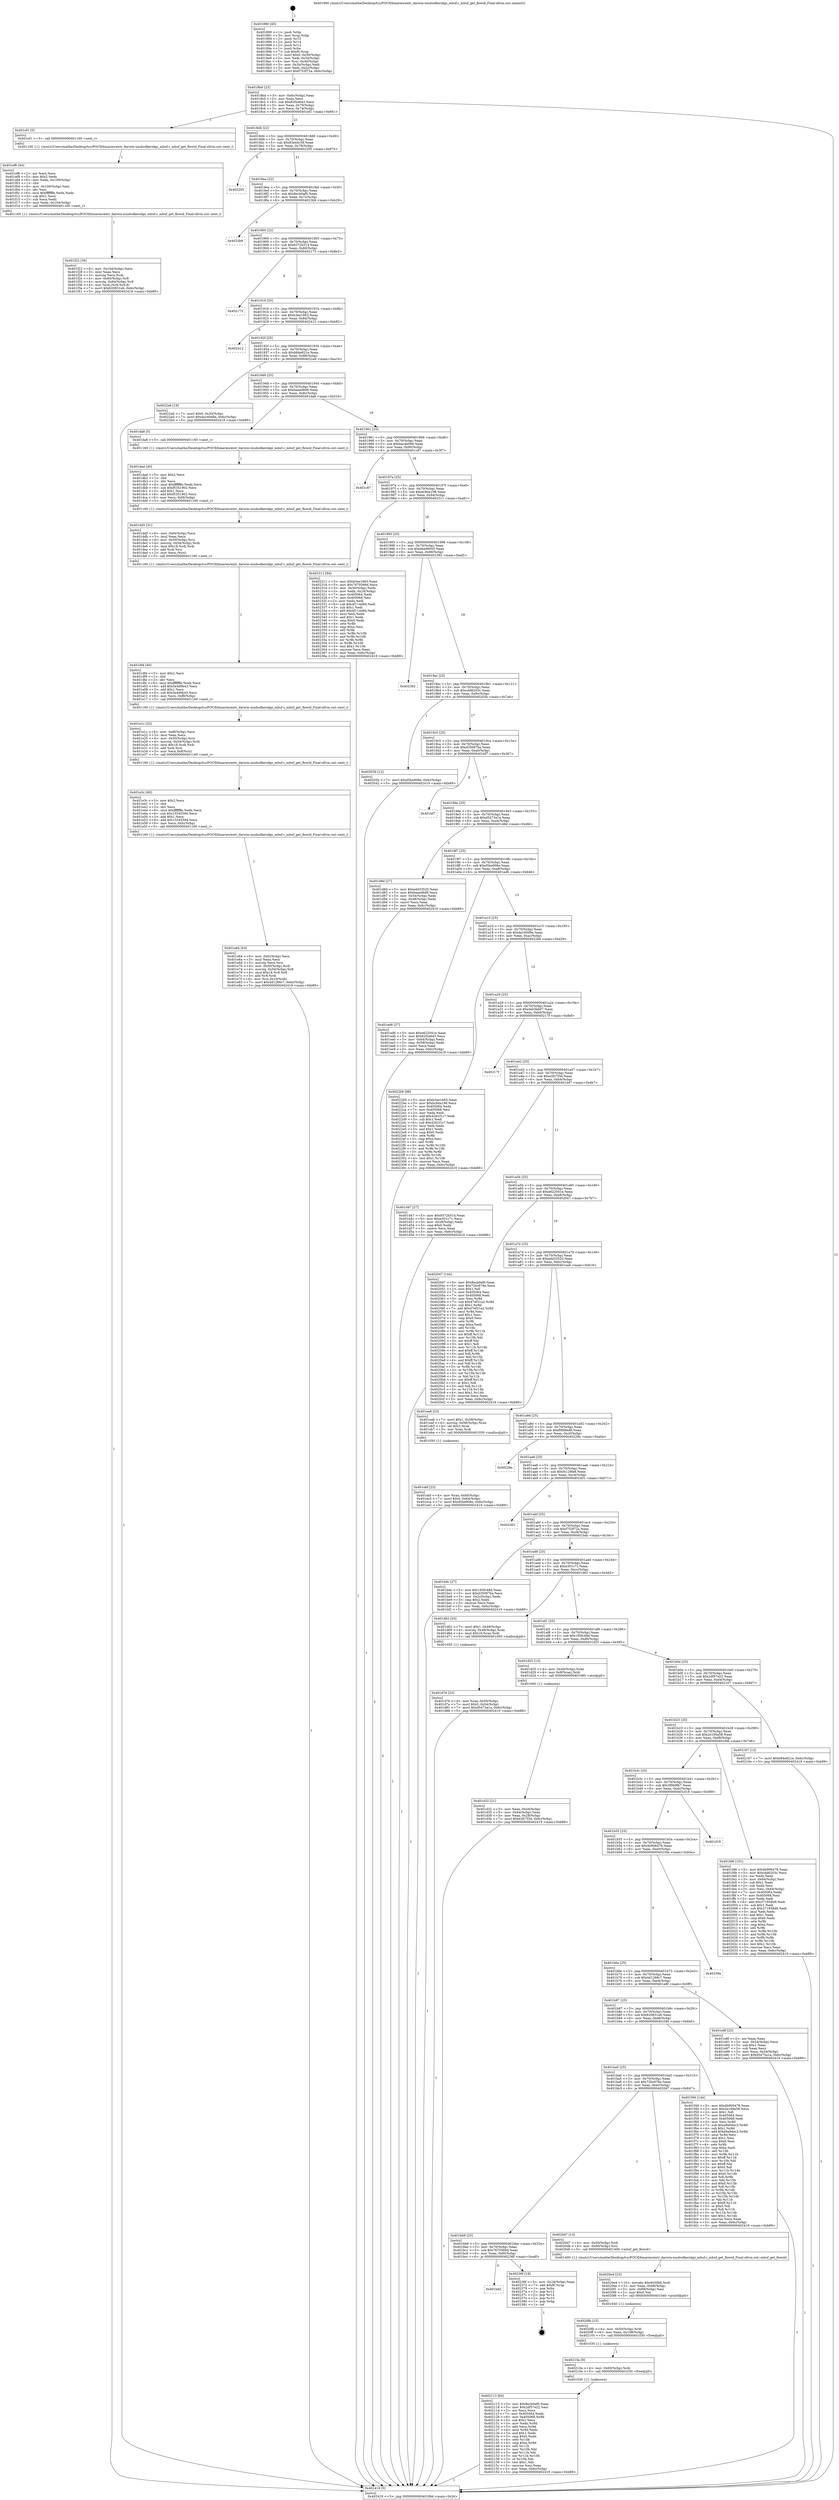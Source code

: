 digraph "0x401890" {
  label = "0x401890 (/mnt/c/Users/mathe/Desktop/tcc/POCII/binaries/extr_darwin-xnubsdkernkpi_mbuf.c_mbuf_get_flowid_Final-ollvm.out::main(0))"
  labelloc = "t"
  node[shape=record]

  Entry [label="",width=0.3,height=0.3,shape=circle,fillcolor=black,style=filled]
  "0x4018bd" [label="{
     0x4018bd [23]\l
     | [instrs]\l
     &nbsp;&nbsp;0x4018bd \<+3\>: mov -0x6c(%rbp),%eax\l
     &nbsp;&nbsp;0x4018c0 \<+2\>: mov %eax,%ecx\l
     &nbsp;&nbsp;0x4018c2 \<+6\>: sub $0x82f2e643,%ecx\l
     &nbsp;&nbsp;0x4018c8 \<+3\>: mov %eax,-0x70(%rbp)\l
     &nbsp;&nbsp;0x4018cb \<+3\>: mov %ecx,-0x74(%rbp)\l
     &nbsp;&nbsp;0x4018ce \<+6\>: je 0000000000401ef1 \<main+0x661\>\l
  }"]
  "0x401ef1" [label="{
     0x401ef1 [5]\l
     | [instrs]\l
     &nbsp;&nbsp;0x401ef1 \<+5\>: call 0000000000401160 \<next_i\>\l
     | [calls]\l
     &nbsp;&nbsp;0x401160 \{1\} (/mnt/c/Users/mathe/Desktop/tcc/POCII/binaries/extr_darwin-xnubsdkernkpi_mbuf.c_mbuf_get_flowid_Final-ollvm.out::next_i)\l
  }"]
  "0x4018d4" [label="{
     0x4018d4 [22]\l
     | [instrs]\l
     &nbsp;&nbsp;0x4018d4 \<+5\>: jmp 00000000004018d9 \<main+0x49\>\l
     &nbsp;&nbsp;0x4018d9 \<+3\>: mov -0x70(%rbp),%eax\l
     &nbsp;&nbsp;0x4018dc \<+5\>: sub $0x83e44c39,%eax\l
     &nbsp;&nbsp;0x4018e1 \<+3\>: mov %eax,-0x78(%rbp)\l
     &nbsp;&nbsp;0x4018e4 \<+6\>: je 0000000000402205 \<main+0x975\>\l
  }"]
  Exit [label="",width=0.3,height=0.3,shape=circle,fillcolor=black,style=filled,peripheries=2]
  "0x402205" [label="{
     0x402205\l
  }", style=dashed]
  "0x4018ea" [label="{
     0x4018ea [22]\l
     | [instrs]\l
     &nbsp;&nbsp;0x4018ea \<+5\>: jmp 00000000004018ef \<main+0x5f\>\l
     &nbsp;&nbsp;0x4018ef \<+3\>: mov -0x70(%rbp),%eax\l
     &nbsp;&nbsp;0x4018f2 \<+5\>: sub $0x8ecb0af0,%eax\l
     &nbsp;&nbsp;0x4018f7 \<+3\>: mov %eax,-0x7c(%rbp)\l
     &nbsp;&nbsp;0x4018fa \<+6\>: je 00000000004023b9 \<main+0xb29\>\l
  }"]
  "0x401bd2" [label="{
     0x401bd2\l
  }", style=dashed]
  "0x4023b9" [label="{
     0x4023b9\l
  }", style=dashed]
  "0x401900" [label="{
     0x401900 [22]\l
     | [instrs]\l
     &nbsp;&nbsp;0x401900 \<+5\>: jmp 0000000000401905 \<main+0x75\>\l
     &nbsp;&nbsp;0x401905 \<+3\>: mov -0x70(%rbp),%eax\l
     &nbsp;&nbsp;0x401908 \<+5\>: sub $0x9372b514,%eax\l
     &nbsp;&nbsp;0x40190d \<+3\>: mov %eax,-0x80(%rbp)\l
     &nbsp;&nbsp;0x401910 \<+6\>: je 0000000000402173 \<main+0x8e3\>\l
  }"]
  "0x40236f" [label="{
     0x40236f [19]\l
     | [instrs]\l
     &nbsp;&nbsp;0x40236f \<+3\>: mov -0x24(%rbp),%eax\l
     &nbsp;&nbsp;0x402372 \<+7\>: add $0xf0,%rsp\l
     &nbsp;&nbsp;0x402379 \<+1\>: pop %rbx\l
     &nbsp;&nbsp;0x40237a \<+2\>: pop %r12\l
     &nbsp;&nbsp;0x40237c \<+2\>: pop %r14\l
     &nbsp;&nbsp;0x40237e \<+2\>: pop %r15\l
     &nbsp;&nbsp;0x402380 \<+1\>: pop %rbp\l
     &nbsp;&nbsp;0x402381 \<+1\>: ret\l
  }"]
  "0x402173" [label="{
     0x402173\l
  }", style=dashed]
  "0x401916" [label="{
     0x401916 [25]\l
     | [instrs]\l
     &nbsp;&nbsp;0x401916 \<+5\>: jmp 000000000040191b \<main+0x8b\>\l
     &nbsp;&nbsp;0x40191b \<+3\>: mov -0x70(%rbp),%eax\l
     &nbsp;&nbsp;0x40191e \<+5\>: sub $0xb3ee1663,%eax\l
     &nbsp;&nbsp;0x401923 \<+6\>: mov %eax,-0x84(%rbp)\l
     &nbsp;&nbsp;0x401929 \<+6\>: je 0000000000402412 \<main+0xb82\>\l
  }"]
  "0x402113" [label="{
     0x402113 [84]\l
     | [instrs]\l
     &nbsp;&nbsp;0x402113 \<+5\>: mov $0x8ecb0af0,%eax\l
     &nbsp;&nbsp;0x402118 \<+5\>: mov $0x2df57e22,%esi\l
     &nbsp;&nbsp;0x40211d \<+2\>: xor %ecx,%ecx\l
     &nbsp;&nbsp;0x40211f \<+7\>: mov 0x405064,%edx\l
     &nbsp;&nbsp;0x402126 \<+8\>: mov 0x405068,%r8d\l
     &nbsp;&nbsp;0x40212e \<+3\>: sub $0x1,%ecx\l
     &nbsp;&nbsp;0x402131 \<+3\>: mov %edx,%r9d\l
     &nbsp;&nbsp;0x402134 \<+3\>: add %ecx,%r9d\l
     &nbsp;&nbsp;0x402137 \<+4\>: imul %r9d,%edx\l
     &nbsp;&nbsp;0x40213b \<+3\>: and $0x1,%edx\l
     &nbsp;&nbsp;0x40213e \<+3\>: cmp $0x0,%edx\l
     &nbsp;&nbsp;0x402141 \<+4\>: sete %r10b\l
     &nbsp;&nbsp;0x402145 \<+4\>: cmp $0xa,%r8d\l
     &nbsp;&nbsp;0x402149 \<+4\>: setl %r11b\l
     &nbsp;&nbsp;0x40214d \<+3\>: mov %r10b,%bl\l
     &nbsp;&nbsp;0x402150 \<+3\>: and %r11b,%bl\l
     &nbsp;&nbsp;0x402153 \<+3\>: xor %r11b,%r10b\l
     &nbsp;&nbsp;0x402156 \<+3\>: or %r10b,%bl\l
     &nbsp;&nbsp;0x402159 \<+3\>: test $0x1,%bl\l
     &nbsp;&nbsp;0x40215c \<+3\>: cmovne %esi,%eax\l
     &nbsp;&nbsp;0x40215f \<+3\>: mov %eax,-0x6c(%rbp)\l
     &nbsp;&nbsp;0x402162 \<+5\>: jmp 0000000000402419 \<main+0xb89\>\l
  }"]
  "0x402412" [label="{
     0x402412\l
  }", style=dashed]
  "0x40192f" [label="{
     0x40192f [25]\l
     | [instrs]\l
     &nbsp;&nbsp;0x40192f \<+5\>: jmp 0000000000401934 \<main+0xa4\>\l
     &nbsp;&nbsp;0x401934 \<+3\>: mov -0x70(%rbp),%eax\l
     &nbsp;&nbsp;0x401937 \<+5\>: sub $0xb84e821e,%eax\l
     &nbsp;&nbsp;0x40193c \<+6\>: mov %eax,-0x88(%rbp)\l
     &nbsp;&nbsp;0x401942 \<+6\>: je 00000000004022a6 \<main+0xa16\>\l
  }"]
  "0x40210a" [label="{
     0x40210a [9]\l
     | [instrs]\l
     &nbsp;&nbsp;0x40210a \<+4\>: mov -0x60(%rbp),%rdi\l
     &nbsp;&nbsp;0x40210e \<+5\>: call 0000000000401030 \<free@plt\>\l
     | [calls]\l
     &nbsp;&nbsp;0x401030 \{1\} (unknown)\l
  }"]
  "0x4022a6" [label="{
     0x4022a6 [19]\l
     | [instrs]\l
     &nbsp;&nbsp;0x4022a6 \<+7\>: movl $0x0,-0x30(%rbp)\l
     &nbsp;&nbsp;0x4022ad \<+7\>: movl $0xda160d9a,-0x6c(%rbp)\l
     &nbsp;&nbsp;0x4022b4 \<+5\>: jmp 0000000000402419 \<main+0xb89\>\l
  }"]
  "0x401948" [label="{
     0x401948 [25]\l
     | [instrs]\l
     &nbsp;&nbsp;0x401948 \<+5\>: jmp 000000000040194d \<main+0xbd\>\l
     &nbsp;&nbsp;0x40194d \<+3\>: mov -0x70(%rbp),%eax\l
     &nbsp;&nbsp;0x401950 \<+5\>: sub $0xbaaed6d9,%eax\l
     &nbsp;&nbsp;0x401955 \<+6\>: mov %eax,-0x8c(%rbp)\l
     &nbsp;&nbsp;0x40195b \<+6\>: je 0000000000401da8 \<main+0x518\>\l
  }"]
  "0x4020fb" [label="{
     0x4020fb [15]\l
     | [instrs]\l
     &nbsp;&nbsp;0x4020fb \<+4\>: mov -0x50(%rbp),%rdi\l
     &nbsp;&nbsp;0x4020ff \<+6\>: mov %eax,-0x108(%rbp)\l
     &nbsp;&nbsp;0x402105 \<+5\>: call 0000000000401030 \<free@plt\>\l
     | [calls]\l
     &nbsp;&nbsp;0x401030 \{1\} (unknown)\l
  }"]
  "0x401da8" [label="{
     0x401da8 [5]\l
     | [instrs]\l
     &nbsp;&nbsp;0x401da8 \<+5\>: call 0000000000401160 \<next_i\>\l
     | [calls]\l
     &nbsp;&nbsp;0x401160 \{1\} (/mnt/c/Users/mathe/Desktop/tcc/POCII/binaries/extr_darwin-xnubsdkernkpi_mbuf.c_mbuf_get_flowid_Final-ollvm.out::next_i)\l
  }"]
  "0x401961" [label="{
     0x401961 [25]\l
     | [instrs]\l
     &nbsp;&nbsp;0x401961 \<+5\>: jmp 0000000000401966 \<main+0xd6\>\l
     &nbsp;&nbsp;0x401966 \<+3\>: mov -0x70(%rbp),%eax\l
     &nbsp;&nbsp;0x401969 \<+5\>: sub $0xbac4e096,%eax\l
     &nbsp;&nbsp;0x40196e \<+6\>: mov %eax,-0x90(%rbp)\l
     &nbsp;&nbsp;0x401974 \<+6\>: je 0000000000401c87 \<main+0x3f7\>\l
  }"]
  "0x4020e4" [label="{
     0x4020e4 [23]\l
     | [instrs]\l
     &nbsp;&nbsp;0x4020e4 \<+10\>: movabs $0x4030b6,%rdi\l
     &nbsp;&nbsp;0x4020ee \<+3\>: mov %eax,-0x68(%rbp)\l
     &nbsp;&nbsp;0x4020f1 \<+3\>: mov -0x68(%rbp),%esi\l
     &nbsp;&nbsp;0x4020f4 \<+2\>: mov $0x0,%al\l
     &nbsp;&nbsp;0x4020f6 \<+5\>: call 0000000000401040 \<printf@plt\>\l
     | [calls]\l
     &nbsp;&nbsp;0x401040 \{1\} (unknown)\l
  }"]
  "0x401c87" [label="{
     0x401c87\l
  }", style=dashed]
  "0x40197a" [label="{
     0x40197a [25]\l
     | [instrs]\l
     &nbsp;&nbsp;0x40197a \<+5\>: jmp 000000000040197f \<main+0xef\>\l
     &nbsp;&nbsp;0x40197f \<+3\>: mov -0x70(%rbp),%eax\l
     &nbsp;&nbsp;0x401982 \<+5\>: sub $0xbc94a198,%eax\l
     &nbsp;&nbsp;0x401987 \<+6\>: mov %eax,-0x94(%rbp)\l
     &nbsp;&nbsp;0x40198d \<+6\>: je 0000000000402311 \<main+0xa81\>\l
  }"]
  "0x401bb9" [label="{
     0x401bb9 [25]\l
     | [instrs]\l
     &nbsp;&nbsp;0x401bb9 \<+5\>: jmp 0000000000401bbe \<main+0x32e\>\l
     &nbsp;&nbsp;0x401bbe \<+3\>: mov -0x70(%rbp),%eax\l
     &nbsp;&nbsp;0x401bc1 \<+5\>: sub $0x7670566d,%eax\l
     &nbsp;&nbsp;0x401bc6 \<+6\>: mov %eax,-0xf0(%rbp)\l
     &nbsp;&nbsp;0x401bcc \<+6\>: je 000000000040236f \<main+0xadf\>\l
  }"]
  "0x402311" [label="{
     0x402311 [94]\l
     | [instrs]\l
     &nbsp;&nbsp;0x402311 \<+5\>: mov $0xb3ee1663,%eax\l
     &nbsp;&nbsp;0x402316 \<+5\>: mov $0x7670566d,%ecx\l
     &nbsp;&nbsp;0x40231b \<+3\>: mov -0x30(%rbp),%edx\l
     &nbsp;&nbsp;0x40231e \<+3\>: mov %edx,-0x24(%rbp)\l
     &nbsp;&nbsp;0x402321 \<+7\>: mov 0x405064,%edx\l
     &nbsp;&nbsp;0x402328 \<+7\>: mov 0x405068,%esi\l
     &nbsp;&nbsp;0x40232f \<+2\>: mov %edx,%edi\l
     &nbsp;&nbsp;0x402331 \<+6\>: sub $0x4f114d84,%edi\l
     &nbsp;&nbsp;0x402337 \<+3\>: sub $0x1,%edi\l
     &nbsp;&nbsp;0x40233a \<+6\>: add $0x4f114d84,%edi\l
     &nbsp;&nbsp;0x402340 \<+3\>: imul %edi,%edx\l
     &nbsp;&nbsp;0x402343 \<+3\>: and $0x1,%edx\l
     &nbsp;&nbsp;0x402346 \<+3\>: cmp $0x0,%edx\l
     &nbsp;&nbsp;0x402349 \<+4\>: sete %r8b\l
     &nbsp;&nbsp;0x40234d \<+3\>: cmp $0xa,%esi\l
     &nbsp;&nbsp;0x402350 \<+4\>: setl %r9b\l
     &nbsp;&nbsp;0x402354 \<+3\>: mov %r8b,%r10b\l
     &nbsp;&nbsp;0x402357 \<+3\>: and %r9b,%r10b\l
     &nbsp;&nbsp;0x40235a \<+3\>: xor %r9b,%r8b\l
     &nbsp;&nbsp;0x40235d \<+3\>: or %r8b,%r10b\l
     &nbsp;&nbsp;0x402360 \<+4\>: test $0x1,%r10b\l
     &nbsp;&nbsp;0x402364 \<+3\>: cmovne %ecx,%eax\l
     &nbsp;&nbsp;0x402367 \<+3\>: mov %eax,-0x6c(%rbp)\l
     &nbsp;&nbsp;0x40236a \<+5\>: jmp 0000000000402419 \<main+0xb89\>\l
  }"]
  "0x401993" [label="{
     0x401993 [25]\l
     | [instrs]\l
     &nbsp;&nbsp;0x401993 \<+5\>: jmp 0000000000401998 \<main+0x108\>\l
     &nbsp;&nbsp;0x401998 \<+3\>: mov -0x70(%rbp),%eax\l
     &nbsp;&nbsp;0x40199b \<+5\>: sub $0xbea96945,%eax\l
     &nbsp;&nbsp;0x4019a0 \<+6\>: mov %eax,-0x98(%rbp)\l
     &nbsp;&nbsp;0x4019a6 \<+6\>: je 0000000000402382 \<main+0xaf2\>\l
  }"]
  "0x4020d7" [label="{
     0x4020d7 [13]\l
     | [instrs]\l
     &nbsp;&nbsp;0x4020d7 \<+4\>: mov -0x50(%rbp),%rdi\l
     &nbsp;&nbsp;0x4020db \<+4\>: mov -0x60(%rbp),%rsi\l
     &nbsp;&nbsp;0x4020df \<+5\>: call 0000000000401400 \<mbuf_get_flowid\>\l
     | [calls]\l
     &nbsp;&nbsp;0x401400 \{1\} (/mnt/c/Users/mathe/Desktop/tcc/POCII/binaries/extr_darwin-xnubsdkernkpi_mbuf.c_mbuf_get_flowid_Final-ollvm.out::mbuf_get_flowid)\l
  }"]
  "0x402382" [label="{
     0x402382\l
  }", style=dashed]
  "0x4019ac" [label="{
     0x4019ac [25]\l
     | [instrs]\l
     &nbsp;&nbsp;0x4019ac \<+5\>: jmp 00000000004019b1 \<main+0x121\>\l
     &nbsp;&nbsp;0x4019b1 \<+3\>: mov -0x70(%rbp),%eax\l
     &nbsp;&nbsp;0x4019b4 \<+5\>: sub $0xcdd6203c,%eax\l
     &nbsp;&nbsp;0x4019b9 \<+6\>: mov %eax,-0x9c(%rbp)\l
     &nbsp;&nbsp;0x4019bf \<+6\>: je 000000000040203b \<main+0x7ab\>\l
  }"]
  "0x401ba0" [label="{
     0x401ba0 [25]\l
     | [instrs]\l
     &nbsp;&nbsp;0x401ba0 \<+5\>: jmp 0000000000401ba5 \<main+0x315\>\l
     &nbsp;&nbsp;0x401ba5 \<+3\>: mov -0x70(%rbp),%eax\l
     &nbsp;&nbsp;0x401ba8 \<+5\>: sub $0x72bc676e,%eax\l
     &nbsp;&nbsp;0x401bad \<+6\>: mov %eax,-0xec(%rbp)\l
     &nbsp;&nbsp;0x401bb3 \<+6\>: je 00000000004020d7 \<main+0x847\>\l
  }"]
  "0x40203b" [label="{
     0x40203b [12]\l
     | [instrs]\l
     &nbsp;&nbsp;0x40203b \<+7\>: movl $0xd5be908e,-0x6c(%rbp)\l
     &nbsp;&nbsp;0x402042 \<+5\>: jmp 0000000000402419 \<main+0xb89\>\l
  }"]
  "0x4019c5" [label="{
     0x4019c5 [25]\l
     | [instrs]\l
     &nbsp;&nbsp;0x4019c5 \<+5\>: jmp 00000000004019ca \<main+0x13a\>\l
     &nbsp;&nbsp;0x4019ca \<+3\>: mov -0x70(%rbp),%eax\l
     &nbsp;&nbsp;0x4019cd \<+5\>: sub $0xd35087ba,%eax\l
     &nbsp;&nbsp;0x4019d2 \<+6\>: mov %eax,-0xa0(%rbp)\l
     &nbsp;&nbsp;0x4019d8 \<+6\>: je 0000000000401bf7 \<main+0x367\>\l
  }"]
  "0x401f46" [label="{
     0x401f46 [144]\l
     | [instrs]\l
     &nbsp;&nbsp;0x401f46 \<+5\>: mov $0x4b906478,%eax\l
     &nbsp;&nbsp;0x401f4b \<+5\>: mov $0x2e180a58,%ecx\l
     &nbsp;&nbsp;0x401f50 \<+2\>: mov $0x1,%dl\l
     &nbsp;&nbsp;0x401f52 \<+7\>: mov 0x405064,%esi\l
     &nbsp;&nbsp;0x401f59 \<+7\>: mov 0x405068,%edi\l
     &nbsp;&nbsp;0x401f60 \<+3\>: mov %esi,%r8d\l
     &nbsp;&nbsp;0x401f63 \<+7\>: sub $0xa9a94ec3,%r8d\l
     &nbsp;&nbsp;0x401f6a \<+4\>: sub $0x1,%r8d\l
     &nbsp;&nbsp;0x401f6e \<+7\>: add $0xa9a94ec3,%r8d\l
     &nbsp;&nbsp;0x401f75 \<+4\>: imul %r8d,%esi\l
     &nbsp;&nbsp;0x401f79 \<+3\>: and $0x1,%esi\l
     &nbsp;&nbsp;0x401f7c \<+3\>: cmp $0x0,%esi\l
     &nbsp;&nbsp;0x401f7f \<+4\>: sete %r9b\l
     &nbsp;&nbsp;0x401f83 \<+3\>: cmp $0xa,%edi\l
     &nbsp;&nbsp;0x401f86 \<+4\>: setl %r10b\l
     &nbsp;&nbsp;0x401f8a \<+3\>: mov %r9b,%r11b\l
     &nbsp;&nbsp;0x401f8d \<+4\>: xor $0xff,%r11b\l
     &nbsp;&nbsp;0x401f91 \<+3\>: mov %r10b,%bl\l
     &nbsp;&nbsp;0x401f94 \<+3\>: xor $0xff,%bl\l
     &nbsp;&nbsp;0x401f97 \<+3\>: xor $0x0,%dl\l
     &nbsp;&nbsp;0x401f9a \<+3\>: mov %r11b,%r14b\l
     &nbsp;&nbsp;0x401f9d \<+4\>: and $0x0,%r14b\l
     &nbsp;&nbsp;0x401fa1 \<+3\>: and %dl,%r9b\l
     &nbsp;&nbsp;0x401fa4 \<+3\>: mov %bl,%r15b\l
     &nbsp;&nbsp;0x401fa7 \<+4\>: and $0x0,%r15b\l
     &nbsp;&nbsp;0x401fab \<+3\>: and %dl,%r10b\l
     &nbsp;&nbsp;0x401fae \<+3\>: or %r9b,%r14b\l
     &nbsp;&nbsp;0x401fb1 \<+3\>: or %r10b,%r15b\l
     &nbsp;&nbsp;0x401fb4 \<+3\>: xor %r15b,%r14b\l
     &nbsp;&nbsp;0x401fb7 \<+3\>: or %bl,%r11b\l
     &nbsp;&nbsp;0x401fba \<+4\>: xor $0xff,%r11b\l
     &nbsp;&nbsp;0x401fbe \<+3\>: or $0x0,%dl\l
     &nbsp;&nbsp;0x401fc1 \<+3\>: and %dl,%r11b\l
     &nbsp;&nbsp;0x401fc4 \<+3\>: or %r11b,%r14b\l
     &nbsp;&nbsp;0x401fc7 \<+4\>: test $0x1,%r14b\l
     &nbsp;&nbsp;0x401fcb \<+3\>: cmovne %ecx,%eax\l
     &nbsp;&nbsp;0x401fce \<+3\>: mov %eax,-0x6c(%rbp)\l
     &nbsp;&nbsp;0x401fd1 \<+5\>: jmp 0000000000402419 \<main+0xb89\>\l
  }"]
  "0x401bf7" [label="{
     0x401bf7\l
  }", style=dashed]
  "0x4019de" [label="{
     0x4019de [25]\l
     | [instrs]\l
     &nbsp;&nbsp;0x4019de \<+5\>: jmp 00000000004019e3 \<main+0x153\>\l
     &nbsp;&nbsp;0x4019e3 \<+3\>: mov -0x70(%rbp),%eax\l
     &nbsp;&nbsp;0x4019e6 \<+5\>: sub $0xd5473a1a,%eax\l
     &nbsp;&nbsp;0x4019eb \<+6\>: mov %eax,-0xa4(%rbp)\l
     &nbsp;&nbsp;0x4019f1 \<+6\>: je 0000000000401d8d \<main+0x4fd\>\l
  }"]
  "0x401f22" [label="{
     0x401f22 [36]\l
     | [instrs]\l
     &nbsp;&nbsp;0x401f22 \<+6\>: mov -0x104(%rbp),%ecx\l
     &nbsp;&nbsp;0x401f28 \<+3\>: imul %eax,%ecx\l
     &nbsp;&nbsp;0x401f2b \<+3\>: movslq %ecx,%rdi\l
     &nbsp;&nbsp;0x401f2e \<+4\>: mov -0x60(%rbp),%r8\l
     &nbsp;&nbsp;0x401f32 \<+4\>: movslq -0x64(%rbp),%r9\l
     &nbsp;&nbsp;0x401f36 \<+4\>: mov %rdi,(%r8,%r9,8)\l
     &nbsp;&nbsp;0x401f3a \<+7\>: movl $0x620831e6,-0x6c(%rbp)\l
     &nbsp;&nbsp;0x401f41 \<+5\>: jmp 0000000000402419 \<main+0xb89\>\l
  }"]
  "0x401d8d" [label="{
     0x401d8d [27]\l
     | [instrs]\l
     &nbsp;&nbsp;0x401d8d \<+5\>: mov $0xedd33520,%eax\l
     &nbsp;&nbsp;0x401d92 \<+5\>: mov $0xbaaed6d9,%ecx\l
     &nbsp;&nbsp;0x401d97 \<+3\>: mov -0x54(%rbp),%edx\l
     &nbsp;&nbsp;0x401d9a \<+3\>: cmp -0x48(%rbp),%edx\l
     &nbsp;&nbsp;0x401d9d \<+3\>: cmovl %ecx,%eax\l
     &nbsp;&nbsp;0x401da0 \<+3\>: mov %eax,-0x6c(%rbp)\l
     &nbsp;&nbsp;0x401da3 \<+5\>: jmp 0000000000402419 \<main+0xb89\>\l
  }"]
  "0x4019f7" [label="{
     0x4019f7 [25]\l
     | [instrs]\l
     &nbsp;&nbsp;0x4019f7 \<+5\>: jmp 00000000004019fc \<main+0x16c\>\l
     &nbsp;&nbsp;0x4019fc \<+3\>: mov -0x70(%rbp),%eax\l
     &nbsp;&nbsp;0x4019ff \<+5\>: sub $0xd5be908e,%eax\l
     &nbsp;&nbsp;0x401a04 \<+6\>: mov %eax,-0xa8(%rbp)\l
     &nbsp;&nbsp;0x401a0a \<+6\>: je 0000000000401ed6 \<main+0x646\>\l
  }"]
  "0x401ef6" [label="{
     0x401ef6 [44]\l
     | [instrs]\l
     &nbsp;&nbsp;0x401ef6 \<+2\>: xor %ecx,%ecx\l
     &nbsp;&nbsp;0x401ef8 \<+5\>: mov $0x2,%edx\l
     &nbsp;&nbsp;0x401efd \<+6\>: mov %edx,-0x100(%rbp)\l
     &nbsp;&nbsp;0x401f03 \<+1\>: cltd\l
     &nbsp;&nbsp;0x401f04 \<+6\>: mov -0x100(%rbp),%esi\l
     &nbsp;&nbsp;0x401f0a \<+2\>: idiv %esi\l
     &nbsp;&nbsp;0x401f0c \<+6\>: imul $0xfffffffe,%edx,%edx\l
     &nbsp;&nbsp;0x401f12 \<+3\>: sub $0x1,%ecx\l
     &nbsp;&nbsp;0x401f15 \<+2\>: sub %ecx,%edx\l
     &nbsp;&nbsp;0x401f17 \<+6\>: mov %edx,-0x104(%rbp)\l
     &nbsp;&nbsp;0x401f1d \<+5\>: call 0000000000401160 \<next_i\>\l
     | [calls]\l
     &nbsp;&nbsp;0x401160 \{1\} (/mnt/c/Users/mathe/Desktop/tcc/POCII/binaries/extr_darwin-xnubsdkernkpi_mbuf.c_mbuf_get_flowid_Final-ollvm.out::next_i)\l
  }"]
  "0x401ed6" [label="{
     0x401ed6 [27]\l
     | [instrs]\l
     &nbsp;&nbsp;0x401ed6 \<+5\>: mov $0xe622041e,%eax\l
     &nbsp;&nbsp;0x401edb \<+5\>: mov $0x82f2e643,%ecx\l
     &nbsp;&nbsp;0x401ee0 \<+3\>: mov -0x64(%rbp),%edx\l
     &nbsp;&nbsp;0x401ee3 \<+3\>: cmp -0x58(%rbp),%edx\l
     &nbsp;&nbsp;0x401ee6 \<+3\>: cmovl %ecx,%eax\l
     &nbsp;&nbsp;0x401ee9 \<+3\>: mov %eax,-0x6c(%rbp)\l
     &nbsp;&nbsp;0x401eec \<+5\>: jmp 0000000000402419 \<main+0xb89\>\l
  }"]
  "0x401a10" [label="{
     0x401a10 [25]\l
     | [instrs]\l
     &nbsp;&nbsp;0x401a10 \<+5\>: jmp 0000000000401a15 \<main+0x185\>\l
     &nbsp;&nbsp;0x401a15 \<+3\>: mov -0x70(%rbp),%eax\l
     &nbsp;&nbsp;0x401a18 \<+5\>: sub $0xda160d9a,%eax\l
     &nbsp;&nbsp;0x401a1d \<+6\>: mov %eax,-0xac(%rbp)\l
     &nbsp;&nbsp;0x401a23 \<+6\>: je 00000000004022b9 \<main+0xa29\>\l
  }"]
  "0x401ebf" [label="{
     0x401ebf [23]\l
     | [instrs]\l
     &nbsp;&nbsp;0x401ebf \<+4\>: mov %rax,-0x60(%rbp)\l
     &nbsp;&nbsp;0x401ec3 \<+7\>: movl $0x0,-0x64(%rbp)\l
     &nbsp;&nbsp;0x401eca \<+7\>: movl $0xd5be908e,-0x6c(%rbp)\l
     &nbsp;&nbsp;0x401ed1 \<+5\>: jmp 0000000000402419 \<main+0xb89\>\l
  }"]
  "0x4022b9" [label="{
     0x4022b9 [88]\l
     | [instrs]\l
     &nbsp;&nbsp;0x4022b9 \<+5\>: mov $0xb3ee1663,%eax\l
     &nbsp;&nbsp;0x4022be \<+5\>: mov $0xbc94a198,%ecx\l
     &nbsp;&nbsp;0x4022c3 \<+7\>: mov 0x405064,%edx\l
     &nbsp;&nbsp;0x4022ca \<+7\>: mov 0x405068,%esi\l
     &nbsp;&nbsp;0x4022d1 \<+2\>: mov %edx,%edi\l
     &nbsp;&nbsp;0x4022d3 \<+6\>: add $0x4261f1c7,%edi\l
     &nbsp;&nbsp;0x4022d9 \<+3\>: sub $0x1,%edi\l
     &nbsp;&nbsp;0x4022dc \<+6\>: sub $0x4261f1c7,%edi\l
     &nbsp;&nbsp;0x4022e2 \<+3\>: imul %edi,%edx\l
     &nbsp;&nbsp;0x4022e5 \<+3\>: and $0x1,%edx\l
     &nbsp;&nbsp;0x4022e8 \<+3\>: cmp $0x0,%edx\l
     &nbsp;&nbsp;0x4022eb \<+4\>: sete %r8b\l
     &nbsp;&nbsp;0x4022ef \<+3\>: cmp $0xa,%esi\l
     &nbsp;&nbsp;0x4022f2 \<+4\>: setl %r9b\l
     &nbsp;&nbsp;0x4022f6 \<+3\>: mov %r8b,%r10b\l
     &nbsp;&nbsp;0x4022f9 \<+3\>: and %r9b,%r10b\l
     &nbsp;&nbsp;0x4022fc \<+3\>: xor %r9b,%r8b\l
     &nbsp;&nbsp;0x4022ff \<+3\>: or %r8b,%r10b\l
     &nbsp;&nbsp;0x402302 \<+4\>: test $0x1,%r10b\l
     &nbsp;&nbsp;0x402306 \<+3\>: cmovne %ecx,%eax\l
     &nbsp;&nbsp;0x402309 \<+3\>: mov %eax,-0x6c(%rbp)\l
     &nbsp;&nbsp;0x40230c \<+5\>: jmp 0000000000402419 \<main+0xb89\>\l
  }"]
  "0x401a29" [label="{
     0x401a29 [25]\l
     | [instrs]\l
     &nbsp;&nbsp;0x401a29 \<+5\>: jmp 0000000000401a2e \<main+0x19e\>\l
     &nbsp;&nbsp;0x401a2e \<+3\>: mov -0x70(%rbp),%eax\l
     &nbsp;&nbsp;0x401a31 \<+5\>: sub $0xdeb3bb07,%eax\l
     &nbsp;&nbsp;0x401a36 \<+6\>: mov %eax,-0xb0(%rbp)\l
     &nbsp;&nbsp;0x401a3c \<+6\>: je 000000000040217f \<main+0x8ef\>\l
  }"]
  "0x401b87" [label="{
     0x401b87 [25]\l
     | [instrs]\l
     &nbsp;&nbsp;0x401b87 \<+5\>: jmp 0000000000401b8c \<main+0x2fc\>\l
     &nbsp;&nbsp;0x401b8c \<+3\>: mov -0x70(%rbp),%eax\l
     &nbsp;&nbsp;0x401b8f \<+5\>: sub $0x620831e6,%eax\l
     &nbsp;&nbsp;0x401b94 \<+6\>: mov %eax,-0xe8(%rbp)\l
     &nbsp;&nbsp;0x401b9a \<+6\>: je 0000000000401f46 \<main+0x6b6\>\l
  }"]
  "0x40217f" [label="{
     0x40217f\l
  }", style=dashed]
  "0x401a42" [label="{
     0x401a42 [25]\l
     | [instrs]\l
     &nbsp;&nbsp;0x401a42 \<+5\>: jmp 0000000000401a47 \<main+0x1b7\>\l
     &nbsp;&nbsp;0x401a47 \<+3\>: mov -0x70(%rbp),%eax\l
     &nbsp;&nbsp;0x401a4a \<+5\>: sub $0xe2fc7f3d,%eax\l
     &nbsp;&nbsp;0x401a4f \<+6\>: mov %eax,-0xb4(%rbp)\l
     &nbsp;&nbsp;0x401a55 \<+6\>: je 0000000000401d47 \<main+0x4b7\>\l
  }"]
  "0x401e8f" [label="{
     0x401e8f [25]\l
     | [instrs]\l
     &nbsp;&nbsp;0x401e8f \<+2\>: xor %eax,%eax\l
     &nbsp;&nbsp;0x401e91 \<+3\>: mov -0x54(%rbp),%ecx\l
     &nbsp;&nbsp;0x401e94 \<+3\>: sub $0x1,%eax\l
     &nbsp;&nbsp;0x401e97 \<+2\>: sub %eax,%ecx\l
     &nbsp;&nbsp;0x401e99 \<+3\>: mov %ecx,-0x54(%rbp)\l
     &nbsp;&nbsp;0x401e9c \<+7\>: movl $0xd5473a1a,-0x6c(%rbp)\l
     &nbsp;&nbsp;0x401ea3 \<+5\>: jmp 0000000000402419 \<main+0xb89\>\l
  }"]
  "0x401d47" [label="{
     0x401d47 [27]\l
     | [instrs]\l
     &nbsp;&nbsp;0x401d47 \<+5\>: mov $0x9372b514,%eax\l
     &nbsp;&nbsp;0x401d4c \<+5\>: mov $0xe301c71,%ecx\l
     &nbsp;&nbsp;0x401d51 \<+3\>: mov -0x28(%rbp),%edx\l
     &nbsp;&nbsp;0x401d54 \<+3\>: cmp $0x0,%edx\l
     &nbsp;&nbsp;0x401d57 \<+3\>: cmove %ecx,%eax\l
     &nbsp;&nbsp;0x401d5a \<+3\>: mov %eax,-0x6c(%rbp)\l
     &nbsp;&nbsp;0x401d5d \<+5\>: jmp 0000000000402419 \<main+0xb89\>\l
  }"]
  "0x401a5b" [label="{
     0x401a5b [25]\l
     | [instrs]\l
     &nbsp;&nbsp;0x401a5b \<+5\>: jmp 0000000000401a60 \<main+0x1d0\>\l
     &nbsp;&nbsp;0x401a60 \<+3\>: mov -0x70(%rbp),%eax\l
     &nbsp;&nbsp;0x401a63 \<+5\>: sub $0xe622041e,%eax\l
     &nbsp;&nbsp;0x401a68 \<+6\>: mov %eax,-0xb8(%rbp)\l
     &nbsp;&nbsp;0x401a6e \<+6\>: je 0000000000402047 \<main+0x7b7\>\l
  }"]
  "0x401b6e" [label="{
     0x401b6e [25]\l
     | [instrs]\l
     &nbsp;&nbsp;0x401b6e \<+5\>: jmp 0000000000401b73 \<main+0x2e3\>\l
     &nbsp;&nbsp;0x401b73 \<+3\>: mov -0x70(%rbp),%eax\l
     &nbsp;&nbsp;0x401b76 \<+5\>: sub $0x4d1266c7,%eax\l
     &nbsp;&nbsp;0x401b7b \<+6\>: mov %eax,-0xe4(%rbp)\l
     &nbsp;&nbsp;0x401b81 \<+6\>: je 0000000000401e8f \<main+0x5ff\>\l
  }"]
  "0x402047" [label="{
     0x402047 [144]\l
     | [instrs]\l
     &nbsp;&nbsp;0x402047 \<+5\>: mov $0x8ecb0af0,%eax\l
     &nbsp;&nbsp;0x40204c \<+5\>: mov $0x72bc676e,%ecx\l
     &nbsp;&nbsp;0x402051 \<+2\>: mov $0x1,%dl\l
     &nbsp;&nbsp;0x402053 \<+7\>: mov 0x405064,%esi\l
     &nbsp;&nbsp;0x40205a \<+7\>: mov 0x405068,%edi\l
     &nbsp;&nbsp;0x402061 \<+3\>: mov %esi,%r8d\l
     &nbsp;&nbsp;0x402064 \<+7\>: sub $0x47ef31a2,%r8d\l
     &nbsp;&nbsp;0x40206b \<+4\>: sub $0x1,%r8d\l
     &nbsp;&nbsp;0x40206f \<+7\>: add $0x47ef31a2,%r8d\l
     &nbsp;&nbsp;0x402076 \<+4\>: imul %r8d,%esi\l
     &nbsp;&nbsp;0x40207a \<+3\>: and $0x1,%esi\l
     &nbsp;&nbsp;0x40207d \<+3\>: cmp $0x0,%esi\l
     &nbsp;&nbsp;0x402080 \<+4\>: sete %r9b\l
     &nbsp;&nbsp;0x402084 \<+3\>: cmp $0xa,%edi\l
     &nbsp;&nbsp;0x402087 \<+4\>: setl %r10b\l
     &nbsp;&nbsp;0x40208b \<+3\>: mov %r9b,%r11b\l
     &nbsp;&nbsp;0x40208e \<+4\>: xor $0xff,%r11b\l
     &nbsp;&nbsp;0x402092 \<+3\>: mov %r10b,%bl\l
     &nbsp;&nbsp;0x402095 \<+3\>: xor $0xff,%bl\l
     &nbsp;&nbsp;0x402098 \<+3\>: xor $0x1,%dl\l
     &nbsp;&nbsp;0x40209b \<+3\>: mov %r11b,%r14b\l
     &nbsp;&nbsp;0x40209e \<+4\>: and $0xff,%r14b\l
     &nbsp;&nbsp;0x4020a2 \<+3\>: and %dl,%r9b\l
     &nbsp;&nbsp;0x4020a5 \<+3\>: mov %bl,%r15b\l
     &nbsp;&nbsp;0x4020a8 \<+4\>: and $0xff,%r15b\l
     &nbsp;&nbsp;0x4020ac \<+3\>: and %dl,%r10b\l
     &nbsp;&nbsp;0x4020af \<+3\>: or %r9b,%r14b\l
     &nbsp;&nbsp;0x4020b2 \<+3\>: or %r10b,%r15b\l
     &nbsp;&nbsp;0x4020b5 \<+3\>: xor %r15b,%r14b\l
     &nbsp;&nbsp;0x4020b8 \<+3\>: or %bl,%r11b\l
     &nbsp;&nbsp;0x4020bb \<+4\>: xor $0xff,%r11b\l
     &nbsp;&nbsp;0x4020bf \<+3\>: or $0x1,%dl\l
     &nbsp;&nbsp;0x4020c2 \<+3\>: and %dl,%r11b\l
     &nbsp;&nbsp;0x4020c5 \<+3\>: or %r11b,%r14b\l
     &nbsp;&nbsp;0x4020c8 \<+4\>: test $0x1,%r14b\l
     &nbsp;&nbsp;0x4020cc \<+3\>: cmovne %ecx,%eax\l
     &nbsp;&nbsp;0x4020cf \<+3\>: mov %eax,-0x6c(%rbp)\l
     &nbsp;&nbsp;0x4020d2 \<+5\>: jmp 0000000000402419 \<main+0xb89\>\l
  }"]
  "0x401a74" [label="{
     0x401a74 [25]\l
     | [instrs]\l
     &nbsp;&nbsp;0x401a74 \<+5\>: jmp 0000000000401a79 \<main+0x1e9\>\l
     &nbsp;&nbsp;0x401a79 \<+3\>: mov -0x70(%rbp),%eax\l
     &nbsp;&nbsp;0x401a7c \<+5\>: sub $0xedd33520,%eax\l
     &nbsp;&nbsp;0x401a81 \<+6\>: mov %eax,-0xbc(%rbp)\l
     &nbsp;&nbsp;0x401a87 \<+6\>: je 0000000000401ea8 \<main+0x618\>\l
  }"]
  "0x40239a" [label="{
     0x40239a\l
  }", style=dashed]
  "0x401ea8" [label="{
     0x401ea8 [23]\l
     | [instrs]\l
     &nbsp;&nbsp;0x401ea8 \<+7\>: movl $0x1,-0x58(%rbp)\l
     &nbsp;&nbsp;0x401eaf \<+4\>: movslq -0x58(%rbp),%rax\l
     &nbsp;&nbsp;0x401eb3 \<+4\>: shl $0x3,%rax\l
     &nbsp;&nbsp;0x401eb7 \<+3\>: mov %rax,%rdi\l
     &nbsp;&nbsp;0x401eba \<+5\>: call 0000000000401050 \<malloc@plt\>\l
     | [calls]\l
     &nbsp;&nbsp;0x401050 \{1\} (unknown)\l
  }"]
  "0x401a8d" [label="{
     0x401a8d [25]\l
     | [instrs]\l
     &nbsp;&nbsp;0x401a8d \<+5\>: jmp 0000000000401a92 \<main+0x202\>\l
     &nbsp;&nbsp;0x401a92 \<+3\>: mov -0x70(%rbp),%eax\l
     &nbsp;&nbsp;0x401a95 \<+5\>: sub $0xf0fd9ed8,%eax\l
     &nbsp;&nbsp;0x401a9a \<+6\>: mov %eax,-0xc0(%rbp)\l
     &nbsp;&nbsp;0x401aa0 \<+6\>: je 000000000040229a \<main+0xa0a\>\l
  }"]
  "0x401b55" [label="{
     0x401b55 [25]\l
     | [instrs]\l
     &nbsp;&nbsp;0x401b55 \<+5\>: jmp 0000000000401b5a \<main+0x2ca\>\l
     &nbsp;&nbsp;0x401b5a \<+3\>: mov -0x70(%rbp),%eax\l
     &nbsp;&nbsp;0x401b5d \<+5\>: sub $0x4b906478,%eax\l
     &nbsp;&nbsp;0x401b62 \<+6\>: mov %eax,-0xe0(%rbp)\l
     &nbsp;&nbsp;0x401b68 \<+6\>: je 000000000040239a \<main+0xb0a\>\l
  }"]
  "0x40229a" [label="{
     0x40229a\l
  }", style=dashed]
  "0x401aa6" [label="{
     0x401aa6 [25]\l
     | [instrs]\l
     &nbsp;&nbsp;0x401aa6 \<+5\>: jmp 0000000000401aab \<main+0x21b\>\l
     &nbsp;&nbsp;0x401aab \<+3\>: mov -0x70(%rbp),%eax\l
     &nbsp;&nbsp;0x401aae \<+5\>: sub $0xf4129fe8,%eax\l
     &nbsp;&nbsp;0x401ab3 \<+6\>: mov %eax,-0xc4(%rbp)\l
     &nbsp;&nbsp;0x401ab9 \<+6\>: je 0000000000402401 \<main+0xb71\>\l
  }"]
  "0x401d19" [label="{
     0x401d19\l
  }", style=dashed]
  "0x402401" [label="{
     0x402401\l
  }", style=dashed]
  "0x401abf" [label="{
     0x401abf [25]\l
     | [instrs]\l
     &nbsp;&nbsp;0x401abf \<+5\>: jmp 0000000000401ac4 \<main+0x234\>\l
     &nbsp;&nbsp;0x401ac4 \<+3\>: mov -0x70(%rbp),%eax\l
     &nbsp;&nbsp;0x401ac7 \<+5\>: sub $0xf753f72a,%eax\l
     &nbsp;&nbsp;0x401acc \<+6\>: mov %eax,-0xc8(%rbp)\l
     &nbsp;&nbsp;0x401ad2 \<+6\>: je 0000000000401bdc \<main+0x34c\>\l
  }"]
  "0x401b3c" [label="{
     0x401b3c [25]\l
     | [instrs]\l
     &nbsp;&nbsp;0x401b3c \<+5\>: jmp 0000000000401b41 \<main+0x2b1\>\l
     &nbsp;&nbsp;0x401b41 \<+3\>: mov -0x70(%rbp),%eax\l
     &nbsp;&nbsp;0x401b44 \<+5\>: sub $0x3f0b9fb7,%eax\l
     &nbsp;&nbsp;0x401b49 \<+6\>: mov %eax,-0xdc(%rbp)\l
     &nbsp;&nbsp;0x401b4f \<+6\>: je 0000000000401d19 \<main+0x489\>\l
  }"]
  "0x401bdc" [label="{
     0x401bdc [27]\l
     | [instrs]\l
     &nbsp;&nbsp;0x401bdc \<+5\>: mov $0x195fc48d,%eax\l
     &nbsp;&nbsp;0x401be1 \<+5\>: mov $0xd35087ba,%ecx\l
     &nbsp;&nbsp;0x401be6 \<+3\>: mov -0x2c(%rbp),%edx\l
     &nbsp;&nbsp;0x401be9 \<+3\>: cmp $0x2,%edx\l
     &nbsp;&nbsp;0x401bec \<+3\>: cmovne %ecx,%eax\l
     &nbsp;&nbsp;0x401bef \<+3\>: mov %eax,-0x6c(%rbp)\l
     &nbsp;&nbsp;0x401bf2 \<+5\>: jmp 0000000000402419 \<main+0xb89\>\l
  }"]
  "0x401ad8" [label="{
     0x401ad8 [25]\l
     | [instrs]\l
     &nbsp;&nbsp;0x401ad8 \<+5\>: jmp 0000000000401add \<main+0x24d\>\l
     &nbsp;&nbsp;0x401add \<+3\>: mov -0x70(%rbp),%eax\l
     &nbsp;&nbsp;0x401ae0 \<+5\>: sub $0xe301c71,%eax\l
     &nbsp;&nbsp;0x401ae5 \<+6\>: mov %eax,-0xcc(%rbp)\l
     &nbsp;&nbsp;0x401aeb \<+6\>: je 0000000000401d62 \<main+0x4d2\>\l
  }"]
  "0x402419" [label="{
     0x402419 [5]\l
     | [instrs]\l
     &nbsp;&nbsp;0x402419 \<+5\>: jmp 00000000004018bd \<main+0x2d\>\l
  }"]
  "0x401890" [label="{
     0x401890 [45]\l
     | [instrs]\l
     &nbsp;&nbsp;0x401890 \<+1\>: push %rbp\l
     &nbsp;&nbsp;0x401891 \<+3\>: mov %rsp,%rbp\l
     &nbsp;&nbsp;0x401894 \<+2\>: push %r15\l
     &nbsp;&nbsp;0x401896 \<+2\>: push %r14\l
     &nbsp;&nbsp;0x401898 \<+2\>: push %r12\l
     &nbsp;&nbsp;0x40189a \<+1\>: push %rbx\l
     &nbsp;&nbsp;0x40189b \<+7\>: sub $0xf0,%rsp\l
     &nbsp;&nbsp;0x4018a2 \<+7\>: movl $0x0,-0x30(%rbp)\l
     &nbsp;&nbsp;0x4018a9 \<+3\>: mov %edi,-0x34(%rbp)\l
     &nbsp;&nbsp;0x4018ac \<+4\>: mov %rsi,-0x40(%rbp)\l
     &nbsp;&nbsp;0x4018b0 \<+3\>: mov -0x34(%rbp),%edi\l
     &nbsp;&nbsp;0x4018b3 \<+3\>: mov %edi,-0x2c(%rbp)\l
     &nbsp;&nbsp;0x4018b6 \<+7\>: movl $0xf753f72a,-0x6c(%rbp)\l
  }"]
  "0x401fd6" [label="{
     0x401fd6 [101]\l
     | [instrs]\l
     &nbsp;&nbsp;0x401fd6 \<+5\>: mov $0x4b906478,%eax\l
     &nbsp;&nbsp;0x401fdb \<+5\>: mov $0xcdd6203c,%ecx\l
     &nbsp;&nbsp;0x401fe0 \<+2\>: xor %edx,%edx\l
     &nbsp;&nbsp;0x401fe2 \<+3\>: mov -0x64(%rbp),%esi\l
     &nbsp;&nbsp;0x401fe5 \<+3\>: sub $0x1,%edx\l
     &nbsp;&nbsp;0x401fe8 \<+2\>: sub %edx,%esi\l
     &nbsp;&nbsp;0x401fea \<+3\>: mov %esi,-0x64(%rbp)\l
     &nbsp;&nbsp;0x401fed \<+7\>: mov 0x405064,%edx\l
     &nbsp;&nbsp;0x401ff4 \<+7\>: mov 0x405068,%esi\l
     &nbsp;&nbsp;0x401ffb \<+2\>: mov %edx,%edi\l
     &nbsp;&nbsp;0x401ffd \<+6\>: add $0x371858d9,%edi\l
     &nbsp;&nbsp;0x402003 \<+3\>: sub $0x1,%edi\l
     &nbsp;&nbsp;0x402006 \<+6\>: sub $0x371858d9,%edi\l
     &nbsp;&nbsp;0x40200c \<+3\>: imul %edi,%edx\l
     &nbsp;&nbsp;0x40200f \<+3\>: and $0x1,%edx\l
     &nbsp;&nbsp;0x402012 \<+3\>: cmp $0x0,%edx\l
     &nbsp;&nbsp;0x402015 \<+4\>: sete %r8b\l
     &nbsp;&nbsp;0x402019 \<+3\>: cmp $0xa,%esi\l
     &nbsp;&nbsp;0x40201c \<+4\>: setl %r9b\l
     &nbsp;&nbsp;0x402020 \<+3\>: mov %r8b,%r10b\l
     &nbsp;&nbsp;0x402023 \<+3\>: and %r9b,%r10b\l
     &nbsp;&nbsp;0x402026 \<+3\>: xor %r9b,%r8b\l
     &nbsp;&nbsp;0x402029 \<+3\>: or %r8b,%r10b\l
     &nbsp;&nbsp;0x40202c \<+4\>: test $0x1,%r10b\l
     &nbsp;&nbsp;0x402030 \<+3\>: cmovne %ecx,%eax\l
     &nbsp;&nbsp;0x402033 \<+3\>: mov %eax,-0x6c(%rbp)\l
     &nbsp;&nbsp;0x402036 \<+5\>: jmp 0000000000402419 \<main+0xb89\>\l
  }"]
  "0x401d62" [label="{
     0x401d62 [20]\l
     | [instrs]\l
     &nbsp;&nbsp;0x401d62 \<+7\>: movl $0x1,-0x48(%rbp)\l
     &nbsp;&nbsp;0x401d69 \<+4\>: movslq -0x48(%rbp),%rax\l
     &nbsp;&nbsp;0x401d6d \<+4\>: imul $0x18,%rax,%rdi\l
     &nbsp;&nbsp;0x401d71 \<+5\>: call 0000000000401050 \<malloc@plt\>\l
     | [calls]\l
     &nbsp;&nbsp;0x401050 \{1\} (unknown)\l
  }"]
  "0x401af1" [label="{
     0x401af1 [25]\l
     | [instrs]\l
     &nbsp;&nbsp;0x401af1 \<+5\>: jmp 0000000000401af6 \<main+0x266\>\l
     &nbsp;&nbsp;0x401af6 \<+3\>: mov -0x70(%rbp),%eax\l
     &nbsp;&nbsp;0x401af9 \<+5\>: sub $0x195fc48d,%eax\l
     &nbsp;&nbsp;0x401afe \<+6\>: mov %eax,-0xd0(%rbp)\l
     &nbsp;&nbsp;0x401b04 \<+6\>: je 0000000000401d25 \<main+0x495\>\l
  }"]
  "0x401b23" [label="{
     0x401b23 [25]\l
     | [instrs]\l
     &nbsp;&nbsp;0x401b23 \<+5\>: jmp 0000000000401b28 \<main+0x298\>\l
     &nbsp;&nbsp;0x401b28 \<+3\>: mov -0x70(%rbp),%eax\l
     &nbsp;&nbsp;0x401b2b \<+5\>: sub $0x2e180a58,%eax\l
     &nbsp;&nbsp;0x401b30 \<+6\>: mov %eax,-0xd8(%rbp)\l
     &nbsp;&nbsp;0x401b36 \<+6\>: je 0000000000401fd6 \<main+0x746\>\l
  }"]
  "0x401d25" [label="{
     0x401d25 [13]\l
     | [instrs]\l
     &nbsp;&nbsp;0x401d25 \<+4\>: mov -0x40(%rbp),%rax\l
     &nbsp;&nbsp;0x401d29 \<+4\>: mov 0x8(%rax),%rdi\l
     &nbsp;&nbsp;0x401d2d \<+5\>: call 0000000000401060 \<atoi@plt\>\l
     | [calls]\l
     &nbsp;&nbsp;0x401060 \{1\} (unknown)\l
  }"]
  "0x401b0a" [label="{
     0x401b0a [25]\l
     | [instrs]\l
     &nbsp;&nbsp;0x401b0a \<+5\>: jmp 0000000000401b0f \<main+0x27f\>\l
     &nbsp;&nbsp;0x401b0f \<+3\>: mov -0x70(%rbp),%eax\l
     &nbsp;&nbsp;0x401b12 \<+5\>: sub $0x2df57e22,%eax\l
     &nbsp;&nbsp;0x401b17 \<+6\>: mov %eax,-0xd4(%rbp)\l
     &nbsp;&nbsp;0x401b1d \<+6\>: je 0000000000402167 \<main+0x8d7\>\l
  }"]
  "0x401d32" [label="{
     0x401d32 [21]\l
     | [instrs]\l
     &nbsp;&nbsp;0x401d32 \<+3\>: mov %eax,-0x44(%rbp)\l
     &nbsp;&nbsp;0x401d35 \<+3\>: mov -0x44(%rbp),%eax\l
     &nbsp;&nbsp;0x401d38 \<+3\>: mov %eax,-0x28(%rbp)\l
     &nbsp;&nbsp;0x401d3b \<+7\>: movl $0xe2fc7f3d,-0x6c(%rbp)\l
     &nbsp;&nbsp;0x401d42 \<+5\>: jmp 0000000000402419 \<main+0xb89\>\l
  }"]
  "0x401d76" [label="{
     0x401d76 [23]\l
     | [instrs]\l
     &nbsp;&nbsp;0x401d76 \<+4\>: mov %rax,-0x50(%rbp)\l
     &nbsp;&nbsp;0x401d7a \<+7\>: movl $0x0,-0x54(%rbp)\l
     &nbsp;&nbsp;0x401d81 \<+7\>: movl $0xd5473a1a,-0x6c(%rbp)\l
     &nbsp;&nbsp;0x401d88 \<+5\>: jmp 0000000000402419 \<main+0xb89\>\l
  }"]
  "0x401dad" [label="{
     0x401dad [40]\l
     | [instrs]\l
     &nbsp;&nbsp;0x401dad \<+5\>: mov $0x2,%ecx\l
     &nbsp;&nbsp;0x401db2 \<+1\>: cltd\l
     &nbsp;&nbsp;0x401db3 \<+2\>: idiv %ecx\l
     &nbsp;&nbsp;0x401db5 \<+6\>: imul $0xfffffffe,%edx,%ecx\l
     &nbsp;&nbsp;0x401dbb \<+6\>: sub $0xf5351902,%ecx\l
     &nbsp;&nbsp;0x401dc1 \<+3\>: add $0x1,%ecx\l
     &nbsp;&nbsp;0x401dc4 \<+6\>: add $0xf5351902,%ecx\l
     &nbsp;&nbsp;0x401dca \<+6\>: mov %ecx,-0xf4(%rbp)\l
     &nbsp;&nbsp;0x401dd0 \<+5\>: call 0000000000401160 \<next_i\>\l
     | [calls]\l
     &nbsp;&nbsp;0x401160 \{1\} (/mnt/c/Users/mathe/Desktop/tcc/POCII/binaries/extr_darwin-xnubsdkernkpi_mbuf.c_mbuf_get_flowid_Final-ollvm.out::next_i)\l
  }"]
  "0x401dd5" [label="{
     0x401dd5 [31]\l
     | [instrs]\l
     &nbsp;&nbsp;0x401dd5 \<+6\>: mov -0xf4(%rbp),%ecx\l
     &nbsp;&nbsp;0x401ddb \<+3\>: imul %eax,%ecx\l
     &nbsp;&nbsp;0x401dde \<+4\>: mov -0x50(%rbp),%rsi\l
     &nbsp;&nbsp;0x401de2 \<+4\>: movslq -0x54(%rbp),%rdi\l
     &nbsp;&nbsp;0x401de6 \<+4\>: imul $0x18,%rdi,%rdi\l
     &nbsp;&nbsp;0x401dea \<+3\>: add %rdi,%rsi\l
     &nbsp;&nbsp;0x401ded \<+2\>: mov %ecx,(%rsi)\l
     &nbsp;&nbsp;0x401def \<+5\>: call 0000000000401160 \<next_i\>\l
     | [calls]\l
     &nbsp;&nbsp;0x401160 \{1\} (/mnt/c/Users/mathe/Desktop/tcc/POCII/binaries/extr_darwin-xnubsdkernkpi_mbuf.c_mbuf_get_flowid_Final-ollvm.out::next_i)\l
  }"]
  "0x401df4" [label="{
     0x401df4 [40]\l
     | [instrs]\l
     &nbsp;&nbsp;0x401df4 \<+5\>: mov $0x2,%ecx\l
     &nbsp;&nbsp;0x401df9 \<+1\>: cltd\l
     &nbsp;&nbsp;0x401dfa \<+2\>: idiv %ecx\l
     &nbsp;&nbsp;0x401dfc \<+6\>: imul $0xfffffffe,%edx,%ecx\l
     &nbsp;&nbsp;0x401e02 \<+6\>: add $0x5e4d9b43,%ecx\l
     &nbsp;&nbsp;0x401e08 \<+3\>: add $0x1,%ecx\l
     &nbsp;&nbsp;0x401e0b \<+6\>: sub $0x5e4d9b43,%ecx\l
     &nbsp;&nbsp;0x401e11 \<+6\>: mov %ecx,-0xf8(%rbp)\l
     &nbsp;&nbsp;0x401e17 \<+5\>: call 0000000000401160 \<next_i\>\l
     | [calls]\l
     &nbsp;&nbsp;0x401160 \{1\} (/mnt/c/Users/mathe/Desktop/tcc/POCII/binaries/extr_darwin-xnubsdkernkpi_mbuf.c_mbuf_get_flowid_Final-ollvm.out::next_i)\l
  }"]
  "0x401e1c" [label="{
     0x401e1c [32]\l
     | [instrs]\l
     &nbsp;&nbsp;0x401e1c \<+6\>: mov -0xf8(%rbp),%ecx\l
     &nbsp;&nbsp;0x401e22 \<+3\>: imul %eax,%ecx\l
     &nbsp;&nbsp;0x401e25 \<+4\>: mov -0x50(%rbp),%rsi\l
     &nbsp;&nbsp;0x401e29 \<+4\>: movslq -0x54(%rbp),%rdi\l
     &nbsp;&nbsp;0x401e2d \<+4\>: imul $0x18,%rdi,%rdi\l
     &nbsp;&nbsp;0x401e31 \<+3\>: add %rdi,%rsi\l
     &nbsp;&nbsp;0x401e34 \<+3\>: mov %ecx,0x8(%rsi)\l
     &nbsp;&nbsp;0x401e37 \<+5\>: call 0000000000401160 \<next_i\>\l
     | [calls]\l
     &nbsp;&nbsp;0x401160 \{1\} (/mnt/c/Users/mathe/Desktop/tcc/POCII/binaries/extr_darwin-xnubsdkernkpi_mbuf.c_mbuf_get_flowid_Final-ollvm.out::next_i)\l
  }"]
  "0x401e3c" [label="{
     0x401e3c [40]\l
     | [instrs]\l
     &nbsp;&nbsp;0x401e3c \<+5\>: mov $0x2,%ecx\l
     &nbsp;&nbsp;0x401e41 \<+1\>: cltd\l
     &nbsp;&nbsp;0x401e42 \<+2\>: idiv %ecx\l
     &nbsp;&nbsp;0x401e44 \<+6\>: imul $0xfffffffe,%edx,%ecx\l
     &nbsp;&nbsp;0x401e4a \<+6\>: sub $0x15545594,%ecx\l
     &nbsp;&nbsp;0x401e50 \<+3\>: add $0x1,%ecx\l
     &nbsp;&nbsp;0x401e53 \<+6\>: add $0x15545594,%ecx\l
     &nbsp;&nbsp;0x401e59 \<+6\>: mov %ecx,-0xfc(%rbp)\l
     &nbsp;&nbsp;0x401e5f \<+5\>: call 0000000000401160 \<next_i\>\l
     | [calls]\l
     &nbsp;&nbsp;0x401160 \{1\} (/mnt/c/Users/mathe/Desktop/tcc/POCII/binaries/extr_darwin-xnubsdkernkpi_mbuf.c_mbuf_get_flowid_Final-ollvm.out::next_i)\l
  }"]
  "0x401e64" [label="{
     0x401e64 [43]\l
     | [instrs]\l
     &nbsp;&nbsp;0x401e64 \<+6\>: mov -0xfc(%rbp),%ecx\l
     &nbsp;&nbsp;0x401e6a \<+3\>: imul %eax,%ecx\l
     &nbsp;&nbsp;0x401e6d \<+3\>: movslq %ecx,%rsi\l
     &nbsp;&nbsp;0x401e70 \<+4\>: mov -0x50(%rbp),%rdi\l
     &nbsp;&nbsp;0x401e74 \<+4\>: movslq -0x54(%rbp),%r8\l
     &nbsp;&nbsp;0x401e78 \<+4\>: imul $0x18,%r8,%r8\l
     &nbsp;&nbsp;0x401e7c \<+3\>: add %r8,%rdi\l
     &nbsp;&nbsp;0x401e7f \<+4\>: mov %rsi,0x10(%rdi)\l
     &nbsp;&nbsp;0x401e83 \<+7\>: movl $0x4d1266c7,-0x6c(%rbp)\l
     &nbsp;&nbsp;0x401e8a \<+5\>: jmp 0000000000402419 \<main+0xb89\>\l
  }"]
  "0x402167" [label="{
     0x402167 [12]\l
     | [instrs]\l
     &nbsp;&nbsp;0x402167 \<+7\>: movl $0xb84e821e,-0x6c(%rbp)\l
     &nbsp;&nbsp;0x40216e \<+5\>: jmp 0000000000402419 \<main+0xb89\>\l
  }"]
  Entry -> "0x401890" [label=" 1"]
  "0x4018bd" -> "0x401ef1" [label=" 1"]
  "0x4018bd" -> "0x4018d4" [label=" 21"]
  "0x40236f" -> Exit [label=" 1"]
  "0x4018d4" -> "0x402205" [label=" 0"]
  "0x4018d4" -> "0x4018ea" [label=" 21"]
  "0x401bb9" -> "0x401bd2" [label=" 0"]
  "0x4018ea" -> "0x4023b9" [label=" 0"]
  "0x4018ea" -> "0x401900" [label=" 21"]
  "0x401bb9" -> "0x40236f" [label=" 1"]
  "0x401900" -> "0x402173" [label=" 0"]
  "0x401900" -> "0x401916" [label=" 21"]
  "0x402311" -> "0x402419" [label=" 1"]
  "0x401916" -> "0x402412" [label=" 0"]
  "0x401916" -> "0x40192f" [label=" 21"]
  "0x4022b9" -> "0x402419" [label=" 1"]
  "0x40192f" -> "0x4022a6" [label=" 1"]
  "0x40192f" -> "0x401948" [label=" 20"]
  "0x4022a6" -> "0x402419" [label=" 1"]
  "0x401948" -> "0x401da8" [label=" 1"]
  "0x401948" -> "0x401961" [label=" 19"]
  "0x402167" -> "0x402419" [label=" 1"]
  "0x401961" -> "0x401c87" [label=" 0"]
  "0x401961" -> "0x40197a" [label=" 19"]
  "0x402113" -> "0x402419" [label=" 1"]
  "0x40197a" -> "0x402311" [label=" 1"]
  "0x40197a" -> "0x401993" [label=" 18"]
  "0x40210a" -> "0x402113" [label=" 1"]
  "0x401993" -> "0x402382" [label=" 0"]
  "0x401993" -> "0x4019ac" [label=" 18"]
  "0x4020fb" -> "0x40210a" [label=" 1"]
  "0x4019ac" -> "0x40203b" [label=" 1"]
  "0x4019ac" -> "0x4019c5" [label=" 17"]
  "0x4020d7" -> "0x4020e4" [label=" 1"]
  "0x4019c5" -> "0x401bf7" [label=" 0"]
  "0x4019c5" -> "0x4019de" [label=" 17"]
  "0x401ba0" -> "0x401bb9" [label=" 1"]
  "0x4019de" -> "0x401d8d" [label=" 2"]
  "0x4019de" -> "0x4019f7" [label=" 15"]
  "0x4020e4" -> "0x4020fb" [label=" 1"]
  "0x4019f7" -> "0x401ed6" [label=" 2"]
  "0x4019f7" -> "0x401a10" [label=" 13"]
  "0x402047" -> "0x402419" [label=" 1"]
  "0x401a10" -> "0x4022b9" [label=" 1"]
  "0x401a10" -> "0x401a29" [label=" 12"]
  "0x40203b" -> "0x402419" [label=" 1"]
  "0x401a29" -> "0x40217f" [label=" 0"]
  "0x401a29" -> "0x401a42" [label=" 12"]
  "0x401fd6" -> "0x402419" [label=" 1"]
  "0x401a42" -> "0x401d47" [label=" 1"]
  "0x401a42" -> "0x401a5b" [label=" 11"]
  "0x401f46" -> "0x402419" [label=" 1"]
  "0x401a5b" -> "0x402047" [label=" 1"]
  "0x401a5b" -> "0x401a74" [label=" 10"]
  "0x401b87" -> "0x401f46" [label=" 1"]
  "0x401a74" -> "0x401ea8" [label=" 1"]
  "0x401a74" -> "0x401a8d" [label=" 9"]
  "0x401ba0" -> "0x4020d7" [label=" 1"]
  "0x401a8d" -> "0x40229a" [label=" 0"]
  "0x401a8d" -> "0x401aa6" [label=" 9"]
  "0x401ef6" -> "0x401f22" [label=" 1"]
  "0x401aa6" -> "0x402401" [label=" 0"]
  "0x401aa6" -> "0x401abf" [label=" 9"]
  "0x401ef1" -> "0x401ef6" [label=" 1"]
  "0x401abf" -> "0x401bdc" [label=" 1"]
  "0x401abf" -> "0x401ad8" [label=" 8"]
  "0x401bdc" -> "0x402419" [label=" 1"]
  "0x401890" -> "0x4018bd" [label=" 1"]
  "0x402419" -> "0x4018bd" [label=" 21"]
  "0x401ebf" -> "0x402419" [label=" 1"]
  "0x401ad8" -> "0x401d62" [label=" 1"]
  "0x401ad8" -> "0x401af1" [label=" 7"]
  "0x401ea8" -> "0x401ebf" [label=" 1"]
  "0x401af1" -> "0x401d25" [label=" 1"]
  "0x401af1" -> "0x401b0a" [label=" 6"]
  "0x401d25" -> "0x401d32" [label=" 1"]
  "0x401d32" -> "0x402419" [label=" 1"]
  "0x401d47" -> "0x402419" [label=" 1"]
  "0x401d62" -> "0x401d76" [label=" 1"]
  "0x401d76" -> "0x402419" [label=" 1"]
  "0x401d8d" -> "0x402419" [label=" 2"]
  "0x401da8" -> "0x401dad" [label=" 1"]
  "0x401dad" -> "0x401dd5" [label=" 1"]
  "0x401dd5" -> "0x401df4" [label=" 1"]
  "0x401df4" -> "0x401e1c" [label=" 1"]
  "0x401e1c" -> "0x401e3c" [label=" 1"]
  "0x401e3c" -> "0x401e64" [label=" 1"]
  "0x401e64" -> "0x402419" [label=" 1"]
  "0x401b6e" -> "0x401b87" [label=" 3"]
  "0x401b0a" -> "0x402167" [label=" 1"]
  "0x401b0a" -> "0x401b23" [label=" 5"]
  "0x401e8f" -> "0x402419" [label=" 1"]
  "0x401b23" -> "0x401fd6" [label=" 1"]
  "0x401b23" -> "0x401b3c" [label=" 4"]
  "0x401ed6" -> "0x402419" [label=" 2"]
  "0x401b3c" -> "0x401d19" [label=" 0"]
  "0x401b3c" -> "0x401b55" [label=" 4"]
  "0x401f22" -> "0x402419" [label=" 1"]
  "0x401b55" -> "0x40239a" [label=" 0"]
  "0x401b55" -> "0x401b6e" [label=" 4"]
  "0x401b87" -> "0x401ba0" [label=" 2"]
  "0x401b6e" -> "0x401e8f" [label=" 1"]
}
